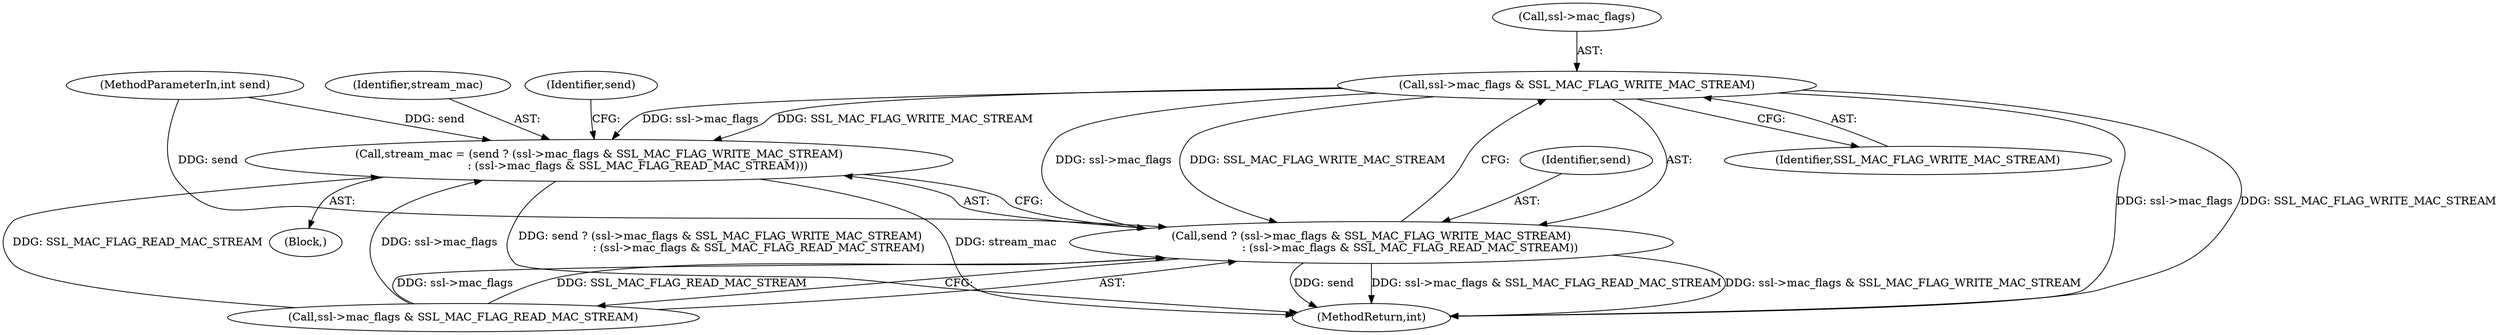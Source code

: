 digraph "0_openssl_4ad93618d26a3ea23d36ad5498ff4f59eff3a4d2_3@pointer" {
"1000124" [label="(Call,ssl->mac_flags & SSL_MAC_FLAG_WRITE_MAC_STREAM)"];
"1000120" [label="(Call,stream_mac = (send ? (ssl->mac_flags & SSL_MAC_FLAG_WRITE_MAC_STREAM)\n                      : (ssl->mac_flags & SSL_MAC_FLAG_READ_MAC_STREAM)))"];
"1000122" [label="(Call,send ? (ssl->mac_flags & SSL_MAC_FLAG_WRITE_MAC_STREAM)\n                      : (ssl->mac_flags & SSL_MAC_FLAG_READ_MAC_STREAM))"];
"1000120" [label="(Call,stream_mac = (send ? (ssl->mac_flags & SSL_MAC_FLAG_WRITE_MAC_STREAM)\n                      : (ssl->mac_flags & SSL_MAC_FLAG_READ_MAC_STREAM)))"];
"1000123" [label="(Identifier,send)"];
"1000506" [label="(MethodReturn,int)"];
"1000125" [label="(Call,ssl->mac_flags)"];
"1000122" [label="(Call,send ? (ssl->mac_flags & SSL_MAC_FLAG_WRITE_MAC_STREAM)\n                      : (ssl->mac_flags & SSL_MAC_FLAG_READ_MAC_STREAM))"];
"1000108" [label="(Block,)"];
"1000121" [label="(Identifier,stream_mac)"];
"1000136" [label="(Identifier,send)"];
"1000107" [label="(MethodParameterIn,int send)"];
"1000129" [label="(Call,ssl->mac_flags & SSL_MAC_FLAG_READ_MAC_STREAM)"];
"1000128" [label="(Identifier,SSL_MAC_FLAG_WRITE_MAC_STREAM)"];
"1000124" [label="(Call,ssl->mac_flags & SSL_MAC_FLAG_WRITE_MAC_STREAM)"];
"1000124" -> "1000122"  [label="AST: "];
"1000124" -> "1000128"  [label="CFG: "];
"1000125" -> "1000124"  [label="AST: "];
"1000128" -> "1000124"  [label="AST: "];
"1000122" -> "1000124"  [label="CFG: "];
"1000124" -> "1000506"  [label="DDG: ssl->mac_flags"];
"1000124" -> "1000506"  [label="DDG: SSL_MAC_FLAG_WRITE_MAC_STREAM"];
"1000124" -> "1000120"  [label="DDG: ssl->mac_flags"];
"1000124" -> "1000120"  [label="DDG: SSL_MAC_FLAG_WRITE_MAC_STREAM"];
"1000124" -> "1000122"  [label="DDG: ssl->mac_flags"];
"1000124" -> "1000122"  [label="DDG: SSL_MAC_FLAG_WRITE_MAC_STREAM"];
"1000120" -> "1000108"  [label="AST: "];
"1000120" -> "1000122"  [label="CFG: "];
"1000121" -> "1000120"  [label="AST: "];
"1000122" -> "1000120"  [label="AST: "];
"1000136" -> "1000120"  [label="CFG: "];
"1000120" -> "1000506"  [label="DDG: stream_mac"];
"1000120" -> "1000506"  [label="DDG: send ? (ssl->mac_flags & SSL_MAC_FLAG_WRITE_MAC_STREAM)\n                      : (ssl->mac_flags & SSL_MAC_FLAG_READ_MAC_STREAM)"];
"1000107" -> "1000120"  [label="DDG: send"];
"1000129" -> "1000120"  [label="DDG: ssl->mac_flags"];
"1000129" -> "1000120"  [label="DDG: SSL_MAC_FLAG_READ_MAC_STREAM"];
"1000122" -> "1000129"  [label="CFG: "];
"1000123" -> "1000122"  [label="AST: "];
"1000129" -> "1000122"  [label="AST: "];
"1000122" -> "1000506"  [label="DDG: send"];
"1000122" -> "1000506"  [label="DDG: ssl->mac_flags & SSL_MAC_FLAG_READ_MAC_STREAM"];
"1000122" -> "1000506"  [label="DDG: ssl->mac_flags & SSL_MAC_FLAG_WRITE_MAC_STREAM"];
"1000107" -> "1000122"  [label="DDG: send"];
"1000129" -> "1000122"  [label="DDG: ssl->mac_flags"];
"1000129" -> "1000122"  [label="DDG: SSL_MAC_FLAG_READ_MAC_STREAM"];
}

